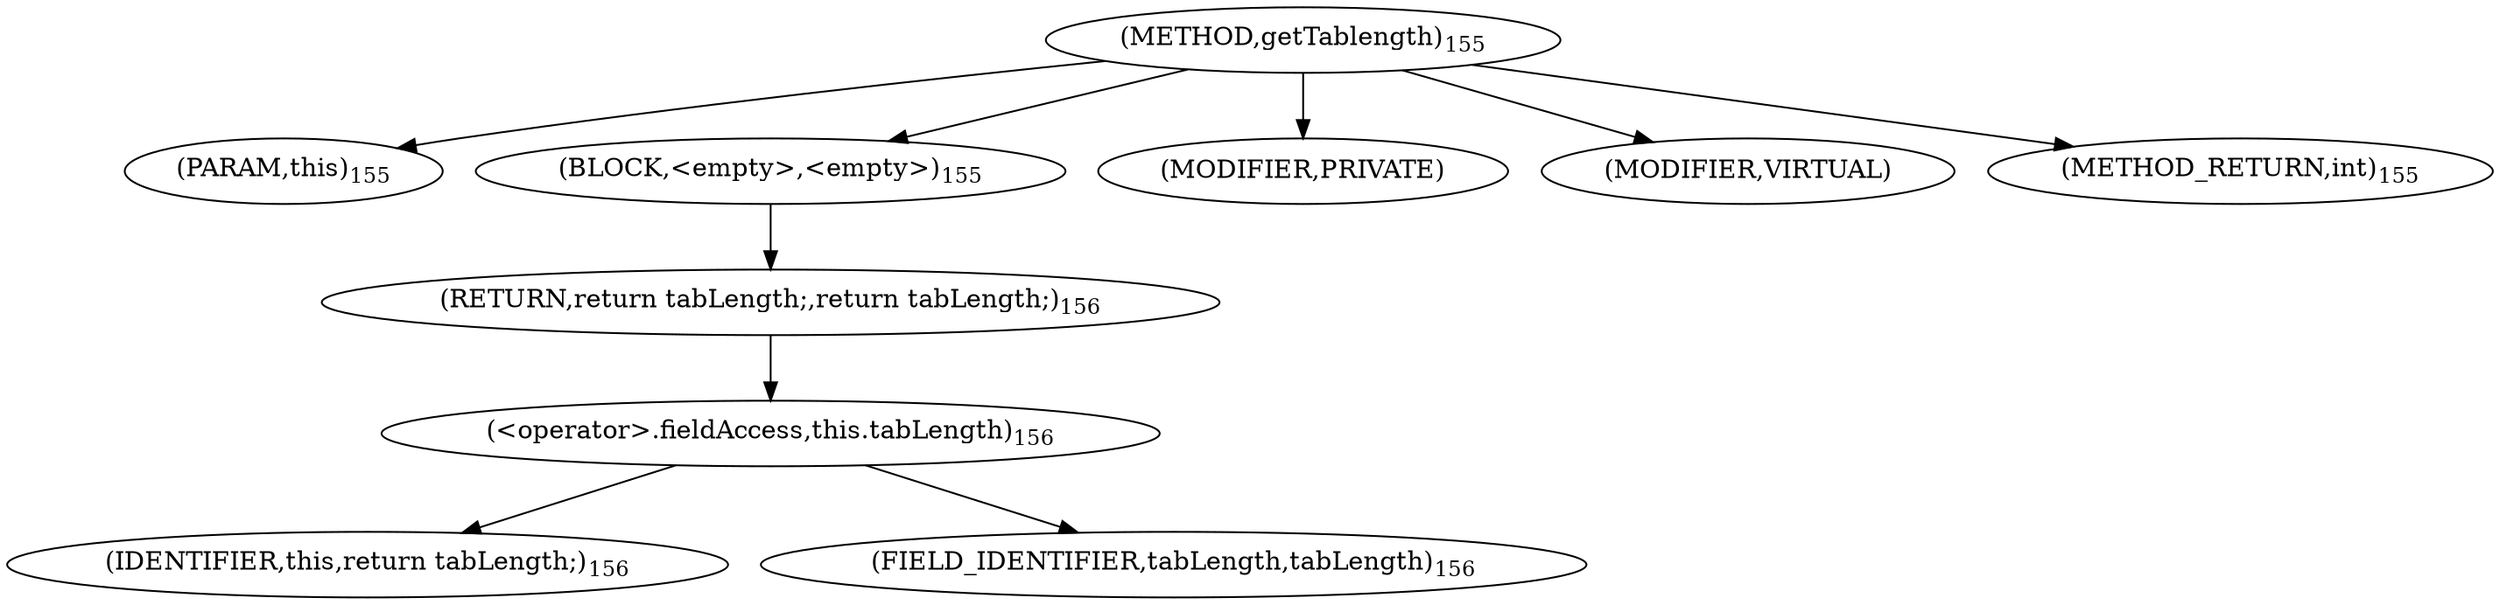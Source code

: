 digraph "getTablength" {  
"140" [label = <(METHOD,getTablength)<SUB>155</SUB>> ]
"141" [label = <(PARAM,this)<SUB>155</SUB>> ]
"142" [label = <(BLOCK,&lt;empty&gt;,&lt;empty&gt;)<SUB>155</SUB>> ]
"143" [label = <(RETURN,return tabLength;,return tabLength;)<SUB>156</SUB>> ]
"144" [label = <(&lt;operator&gt;.fieldAccess,this.tabLength)<SUB>156</SUB>> ]
"145" [label = <(IDENTIFIER,this,return tabLength;)<SUB>156</SUB>> ]
"146" [label = <(FIELD_IDENTIFIER,tabLength,tabLength)<SUB>156</SUB>> ]
"147" [label = <(MODIFIER,PRIVATE)> ]
"148" [label = <(MODIFIER,VIRTUAL)> ]
"149" [label = <(METHOD_RETURN,int)<SUB>155</SUB>> ]
  "140" -> "141" 
  "140" -> "142" 
  "140" -> "147" 
  "140" -> "148" 
  "140" -> "149" 
  "142" -> "143" 
  "143" -> "144" 
  "144" -> "145" 
  "144" -> "146" 
}
